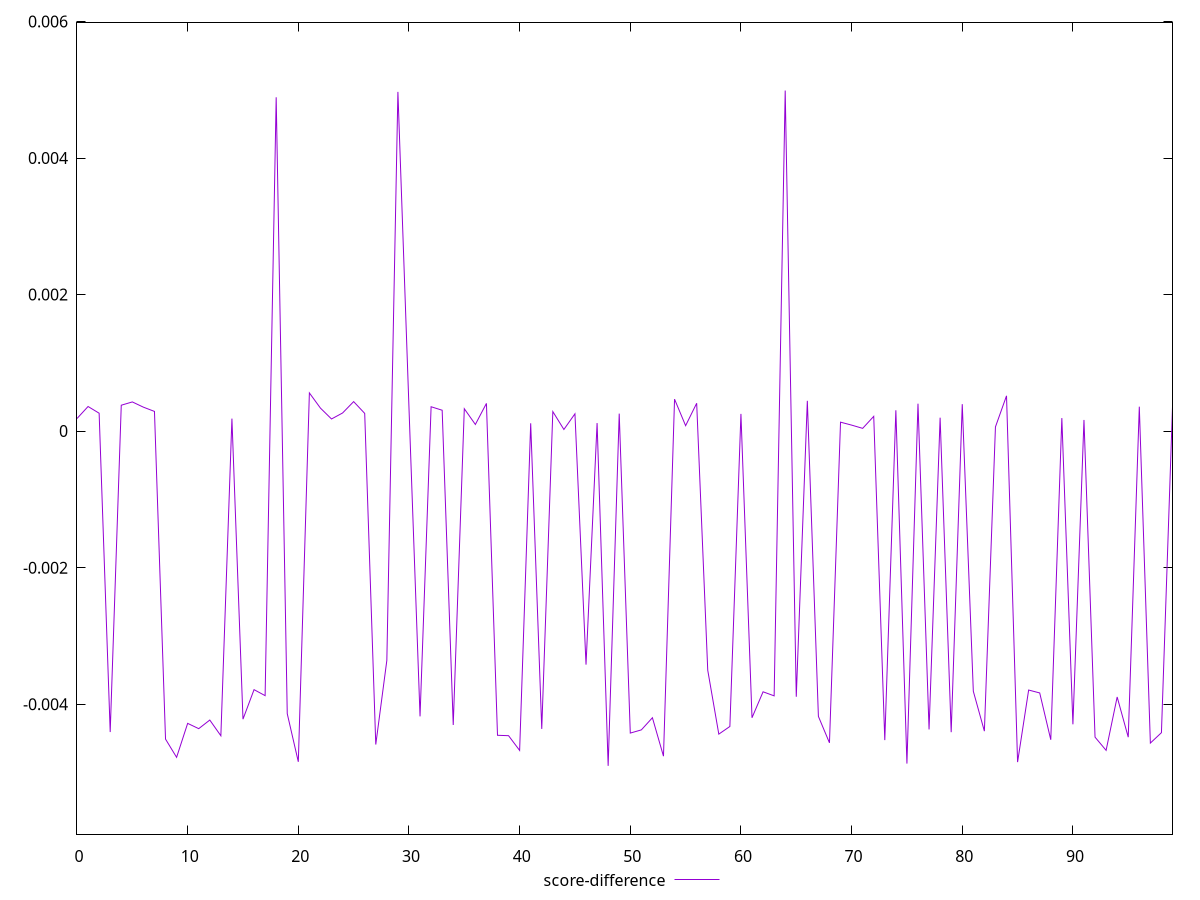 reset

$scoreDifference <<EOF
0 0.00018428580819096485
1 0.0003604844322928624
2 0.0002621059805121284
3 -0.004407819465667928
4 0.00037921305898813706
5 0.0004274450973207333
6 0.00035073625310255707
7 0.00028842790960115217
8 -0.004511674894842277
9 -0.004778538814652067
10 -0.004281087892111124
11 -0.0043586186808408645
12 -0.004232449051290499
13 -0.004462599242934684
14 0.00018344356689936614
15 -0.004219485875304074
16 -0.003787151050635873
17 -0.0038750611159564796
18 0.004889767442941451
19 -0.00413924286415035
20 -0.004844113970301156
21 0.0005593028638650743
22 0.0003367829554969948
23 0.0001777633132884482
24 0.000265408879766893
25 0.00043200258831121996
26 0.0002594943412526085
27 -0.004591029806037872
28 -0.003358981981820164
29 0.004968669246064206
30 0.00034320167902490706
31 -0.004178668180318756
32 0.0003569770141538253
33 0.0003056456725798462
34 -0.004304334134763388
35 0.00032783056497165397
36 0.00009723878355549775
37 0.0004059245404564038
38 -0.0044557176450320535
39 -0.004461504476431677
40 -0.004677399332065124
41 0.00011430600073569774
42 -0.004362291352178027
43 0.00028589562427949744
44 0.00002399573995881532
45 0.0002534190269303238
46 -0.0034212039362749858
47 0.00011795640292822096
48 -0.004903572805728507
49 0.00025580598443075697
50 -0.004423368797730531
51 -0.004376634947547586
52 -0.004198665557428094
53 -0.0047618001468131554
54 0.0004679554928119778
55 0.00007953410744376832
56 0.0004081391750381247
57 -0.003502559753873258
58 -0.004438707023220467
59 -0.004326543684466055
60 0.00025194742931189396
61 -0.004199064155640753
62 -0.0038186597902639674
63 -0.0038781687915662166
64 0.0049883629053394385
65 -0.0038912946715460306
66 0.0004440379149545093
67 -0.004178746609534323
68 -0.004566186824568219
69 0.00013109304989766812
70 0.00008793852127375601
71 0.000040393050477982584
72 0.00021610493142665277
73 -0.004526217495556817
74 0.0003050258316723564
75 -0.0048702923983227064
76 0.0004020176738290804
77 -0.004370021114726841
78 0.00019699294306974036
79 -0.00440986677595212
80 0.0003944479134128098
81 -0.003810512753017359
82 -0.004394967354447554
83 0.00006158591351179687
84 0.0005168735918931189
85 -0.004848559751434611
86 -0.003792936627749932
87 -0.0038354092575858534
88 -0.004521222593378504
89 0.00019080921046543686
90 -0.004295443651204045
91 0.00016362838287919956
92 -0.004482785009317314
93 -0.004676463074470449
94 -0.0038944812216694658
95 -0.004483299697081944
96 0.0003578223680196224
97 -0.004569753886144001
98 -0.004417442746772138
99 0.0003532540400877915
EOF

set key outside below
set xrange [0:99]
set yrange [-0.005903572805728507:0.0059883629053394385]
set trange [-0.005903572805728507:0.0059883629053394385]
set terminal svg size 640, 500 enhanced background rgb 'white'
set output "report_00008_2021-01-22T20:58:29.167/first-contentful-paint/samples/pages+cached+noexternal/score-difference/values.svg"

plot $scoreDifference title "score-difference" with line

reset
